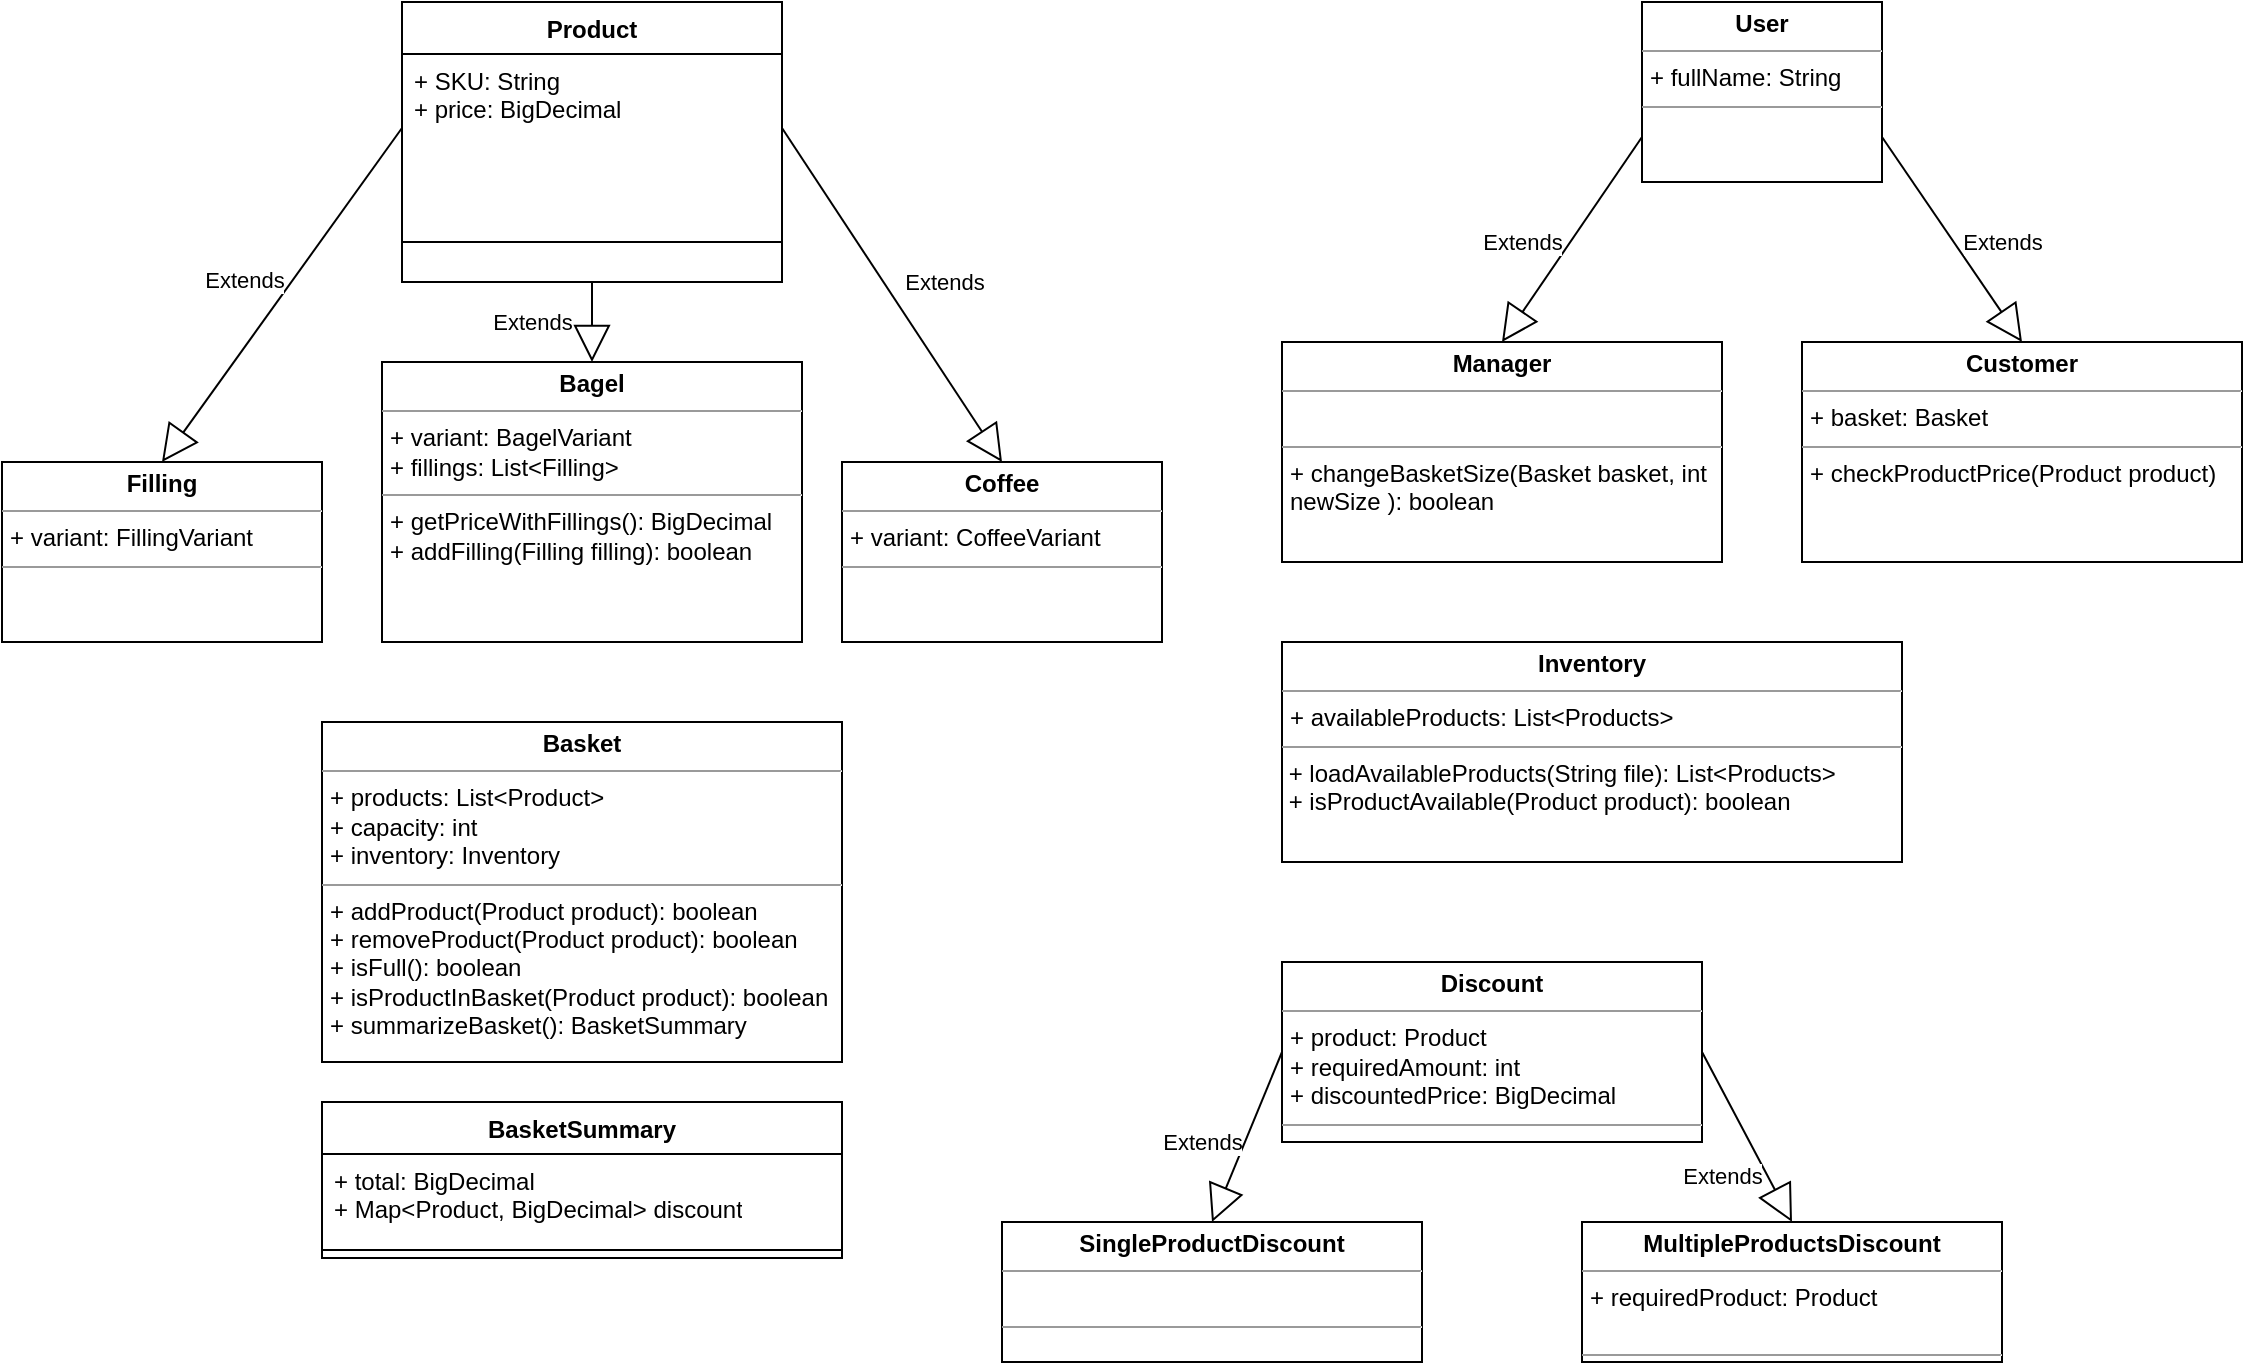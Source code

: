 <mxfile version="21.6.2" type="device">
  <diagram id="C5RBs43oDa-KdzZeNtuy" name="Page-1">
    <mxGraphModel dx="1155" dy="983" grid="1" gridSize="10" guides="1" tooltips="1" connect="1" arrows="1" fold="1" page="1" pageScale="1" pageWidth="827" pageHeight="1169" math="0" shadow="0">
      <root>
        <mxCell id="WIyWlLk6GJQsqaUBKTNV-0" />
        <mxCell id="WIyWlLk6GJQsqaUBKTNV-1" parent="WIyWlLk6GJQsqaUBKTNV-0" />
        <mxCell id="xAtnCrTWJtXElHwbF1yG-5" value="Product" style="swimlane;fontStyle=1;align=center;verticalAlign=top;childLayout=stackLayout;horizontal=1;startSize=26;horizontalStack=0;resizeParent=1;resizeParentMax=0;resizeLast=0;collapsible=1;marginBottom=0;whiteSpace=wrap;html=1;" parent="WIyWlLk6GJQsqaUBKTNV-1" vertex="1">
          <mxGeometry x="220" y="40" width="190" height="140" as="geometry" />
        </mxCell>
        <mxCell id="xAtnCrTWJtXElHwbF1yG-6" value="+ SKU: String&lt;br&gt;+ price: BigDecimal" style="text;strokeColor=none;fillColor=none;align=left;verticalAlign=top;spacingLeft=4;spacingRight=4;overflow=hidden;rotatable=0;points=[[0,0.5],[1,0.5]];portConstraint=eastwest;whiteSpace=wrap;html=1;" parent="xAtnCrTWJtXElHwbF1yG-5" vertex="1">
          <mxGeometry y="26" width="190" height="74" as="geometry" />
        </mxCell>
        <mxCell id="xAtnCrTWJtXElHwbF1yG-7" value="" style="line;strokeWidth=1;fillColor=none;align=left;verticalAlign=middle;spacingTop=-1;spacingLeft=3;spacingRight=3;rotatable=0;labelPosition=right;points=[];portConstraint=eastwest;strokeColor=inherit;" parent="xAtnCrTWJtXElHwbF1yG-5" vertex="1">
          <mxGeometry y="100" width="190" height="40" as="geometry" />
        </mxCell>
        <mxCell id="xAtnCrTWJtXElHwbF1yG-9" value="Extends" style="endArrow=block;endSize=16;endFill=0;html=1;rounded=0;entryX=0.5;entryY=0;entryDx=0;entryDy=0;" parent="WIyWlLk6GJQsqaUBKTNV-1" target="xAtnCrTWJtXElHwbF1yG-10" edge="1">
          <mxGeometry y="-30" width="160" relative="1" as="geometry">
            <mxPoint x="315" y="180" as="sourcePoint" />
            <mxPoint x="160" y="200" as="targetPoint" />
            <mxPoint as="offset" />
          </mxGeometry>
        </mxCell>
        <mxCell id="xAtnCrTWJtXElHwbF1yG-10" value="&lt;p style=&quot;margin:0px;margin-top:4px;text-align:center;&quot;&gt;&lt;b&gt;Bagel&lt;/b&gt;&lt;/p&gt;&lt;hr size=&quot;1&quot;&gt;&lt;p style=&quot;margin:0px;margin-left:4px;&quot;&gt;+ variant: BagelVariant&lt;/p&gt;&lt;p style=&quot;margin:0px;margin-left:4px;&quot;&gt;+ fillings: List&amp;lt;Filling&amp;gt;&lt;/p&gt;&lt;hr size=&quot;1&quot;&gt;&lt;p style=&quot;margin:0px;margin-left:4px;&quot;&gt;+ getPriceWithFillings(): BigDecimal&lt;/p&gt;&lt;p style=&quot;margin:0px;margin-left:4px;&quot;&gt;+ addFilling(Filling filling): boolean&lt;/p&gt;" style="verticalAlign=top;align=left;overflow=fill;fontSize=12;fontFamily=Helvetica;html=1;whiteSpace=wrap;" parent="WIyWlLk6GJQsqaUBKTNV-1" vertex="1">
          <mxGeometry x="210" y="220" width="210" height="140" as="geometry" />
        </mxCell>
        <mxCell id="xAtnCrTWJtXElHwbF1yG-11" value="&lt;p style=&quot;margin:0px;margin-top:4px;text-align:center;&quot;&gt;&lt;b&gt;Coffee&lt;/b&gt;&lt;/p&gt;&lt;hr size=&quot;1&quot;&gt;&lt;p style=&quot;margin:0px;margin-left:4px;&quot;&gt;+ variant: CoffeeVariant&lt;/p&gt;&lt;hr size=&quot;1&quot;&gt;&lt;p style=&quot;margin:0px;margin-left:4px;&quot;&gt;&lt;br&gt;&lt;/p&gt;" style="verticalAlign=top;align=left;overflow=fill;fontSize=12;fontFamily=Helvetica;html=1;whiteSpace=wrap;" parent="WIyWlLk6GJQsqaUBKTNV-1" vertex="1">
          <mxGeometry x="440" y="270" width="160" height="90" as="geometry" />
        </mxCell>
        <mxCell id="xAtnCrTWJtXElHwbF1yG-12" value="Extends" style="endArrow=block;endSize=16;endFill=0;html=1;rounded=0;exitX=1;exitY=0.5;exitDx=0;exitDy=0;entryX=0.5;entryY=0;entryDx=0;entryDy=0;" parent="WIyWlLk6GJQsqaUBKTNV-1" source="xAtnCrTWJtXElHwbF1yG-6" target="xAtnCrTWJtXElHwbF1yG-11" edge="1">
          <mxGeometry x="0.083" y="24" width="160" relative="1" as="geometry">
            <mxPoint x="420" y="200" as="sourcePoint" />
            <mxPoint x="353" y="273" as="targetPoint" />
            <mxPoint x="1" as="offset" />
          </mxGeometry>
        </mxCell>
        <mxCell id="xAtnCrTWJtXElHwbF1yG-13" value="&lt;p style=&quot;margin:0px;margin-top:4px;text-align:center;&quot;&gt;&lt;b&gt;Basket&lt;/b&gt;&lt;/p&gt;&lt;hr size=&quot;1&quot;&gt;&lt;p style=&quot;margin:0px;margin-left:4px;&quot;&gt;+ products: List&amp;lt;Product&amp;gt;&lt;/p&gt;&lt;p style=&quot;margin:0px;margin-left:4px;&quot;&gt;+ capacity: int&lt;/p&gt;&lt;p style=&quot;margin:0px;margin-left:4px;&quot;&gt;+ inventory: Inventory&lt;/p&gt;&lt;hr size=&quot;1&quot;&gt;&lt;p style=&quot;margin:0px;margin-left:4px;&quot;&gt;+ addProduct(Product product): boolean&lt;/p&gt;&lt;p style=&quot;margin:0px;margin-left:4px;&quot;&gt;+ removeProduct(Product product): boolean&lt;/p&gt;&lt;p style=&quot;margin:0px;margin-left:4px;&quot;&gt;+ isFull(): boolean&lt;/p&gt;&lt;p style=&quot;margin:0px;margin-left:4px;&quot;&gt;+ isProductInBasket(Product product): boolean&lt;/p&gt;&lt;p style=&quot;margin:0px;margin-left:4px;&quot;&gt;+ summarizeBasket(): BasketSummary&lt;/p&gt;&lt;p style=&quot;margin:0px;margin-left:4px;&quot;&gt;&lt;br&gt;&lt;/p&gt;&lt;p style=&quot;margin:0px;margin-left:4px;&quot;&gt;&lt;br&gt;&lt;/p&gt;" style="verticalAlign=top;align=left;overflow=fill;fontSize=12;fontFamily=Helvetica;html=1;whiteSpace=wrap;" parent="WIyWlLk6GJQsqaUBKTNV-1" vertex="1">
          <mxGeometry x="180" y="400" width="260" height="170" as="geometry" />
        </mxCell>
        <mxCell id="xAtnCrTWJtXElHwbF1yG-14" value="&lt;p style=&quot;margin:0px;margin-top:4px;text-align:center;&quot;&gt;&lt;b&gt;User&lt;/b&gt;&lt;/p&gt;&lt;hr size=&quot;1&quot;&gt;&lt;p style=&quot;margin:0px;margin-left:4px;&quot;&gt;+ fullName: String&lt;/p&gt;&lt;hr size=&quot;1&quot;&gt;&lt;p style=&quot;margin:0px;margin-left:4px;&quot;&gt;&lt;br&gt;&lt;/p&gt;" style="verticalAlign=top;align=left;overflow=fill;fontSize=12;fontFamily=Helvetica;html=1;whiteSpace=wrap;" parent="WIyWlLk6GJQsqaUBKTNV-1" vertex="1">
          <mxGeometry x="840" y="40" width="120" height="90" as="geometry" />
        </mxCell>
        <mxCell id="xAtnCrTWJtXElHwbF1yG-15" value="&lt;p style=&quot;margin:0px;margin-top:4px;text-align:center;&quot;&gt;&lt;b&gt;Manager&lt;/b&gt;&lt;/p&gt;&lt;hr size=&quot;1&quot;&gt;&lt;p style=&quot;margin:0px;margin-left:4px;&quot;&gt;&lt;br&gt;&lt;/p&gt;&lt;hr size=&quot;1&quot;&gt;&lt;p style=&quot;margin:0px;margin-left:4px;&quot;&gt;+ changeBasketSize(Basket basket, int newSize ): boolean&lt;/p&gt;" style="verticalAlign=top;align=left;overflow=fill;fontSize=12;fontFamily=Helvetica;html=1;whiteSpace=wrap;" parent="WIyWlLk6GJQsqaUBKTNV-1" vertex="1">
          <mxGeometry x="660" y="210" width="220" height="110" as="geometry" />
        </mxCell>
        <mxCell id="xAtnCrTWJtXElHwbF1yG-16" value="&lt;p style=&quot;margin:0px;margin-top:4px;text-align:center;&quot;&gt;&lt;b&gt;Customer&lt;/b&gt;&lt;/p&gt;&lt;hr size=&quot;1&quot;&gt;&lt;p style=&quot;margin:0px;margin-left:4px;&quot;&gt;+ basket: Basket&lt;/p&gt;&lt;hr size=&quot;1&quot;&gt;&lt;p style=&quot;margin:0px;margin-left:4px;&quot;&gt;+ checkProductPrice(Product product)&lt;/p&gt;&lt;p style=&quot;margin:0px;margin-left:4px;&quot;&gt;&lt;br&gt;&lt;/p&gt;" style="verticalAlign=top;align=left;overflow=fill;fontSize=12;fontFamily=Helvetica;html=1;whiteSpace=wrap;" parent="WIyWlLk6GJQsqaUBKTNV-1" vertex="1">
          <mxGeometry x="920" y="210" width="220" height="110" as="geometry" />
        </mxCell>
        <mxCell id="xAtnCrTWJtXElHwbF1yG-17" value="Extends" style="endArrow=block;endSize=16;endFill=0;html=1;rounded=0;exitX=1;exitY=0.75;exitDx=0;exitDy=0;entryX=0.5;entryY=0;entryDx=0;entryDy=0;" parent="WIyWlLk6GJQsqaUBKTNV-1" source="xAtnCrTWJtXElHwbF1yG-14" target="xAtnCrTWJtXElHwbF1yG-16" edge="1">
          <mxGeometry x="0.244" y="20" width="160" relative="1" as="geometry">
            <mxPoint x="1030" y="120" as="sourcePoint" />
            <mxPoint x="1110" y="186" as="targetPoint" />
            <mxPoint as="offset" />
          </mxGeometry>
        </mxCell>
        <mxCell id="xAtnCrTWJtXElHwbF1yG-18" value="Extends" style="endArrow=block;endSize=16;endFill=0;html=1;rounded=0;exitX=0;exitY=0.75;exitDx=0;exitDy=0;entryX=0.5;entryY=0;entryDx=0;entryDy=0;" parent="WIyWlLk6GJQsqaUBKTNV-1" source="xAtnCrTWJtXElHwbF1yG-14" target="xAtnCrTWJtXElHwbF1yG-15" edge="1">
          <mxGeometry x="0.244" y="-20" width="160" relative="1" as="geometry">
            <mxPoint x="460" y="204" as="sourcePoint" />
            <mxPoint x="540" y="270" as="targetPoint" />
            <mxPoint as="offset" />
          </mxGeometry>
        </mxCell>
        <mxCell id="xAtnCrTWJtXElHwbF1yG-19" value="&lt;p style=&quot;margin:0px;margin-top:4px;text-align:center;&quot;&gt;&lt;b&gt;Filling&lt;/b&gt;&lt;/p&gt;&lt;hr size=&quot;1&quot;&gt;&lt;p style=&quot;margin:0px;margin-left:4px;&quot;&gt;+ variant: FillingVariant&lt;/p&gt;&lt;hr size=&quot;1&quot;&gt;&lt;p style=&quot;margin:0px;margin-left:4px;&quot;&gt;&lt;br&gt;&lt;/p&gt;" style="verticalAlign=top;align=left;overflow=fill;fontSize=12;fontFamily=Helvetica;html=1;whiteSpace=wrap;" parent="WIyWlLk6GJQsqaUBKTNV-1" vertex="1">
          <mxGeometry x="20" y="270" width="160" height="90" as="geometry" />
        </mxCell>
        <mxCell id="xAtnCrTWJtXElHwbF1yG-20" value="Extends" style="endArrow=block;endSize=16;endFill=0;html=1;rounded=0;entryX=0.5;entryY=0;entryDx=0;entryDy=0;exitX=0;exitY=0.5;exitDx=0;exitDy=0;" parent="WIyWlLk6GJQsqaUBKTNV-1" source="xAtnCrTWJtXElHwbF1yG-6" target="xAtnCrTWJtXElHwbF1yG-19" edge="1">
          <mxGeometry x="0.048" y="-20" width="160" relative="1" as="geometry">
            <mxPoint x="230" y="100" as="sourcePoint" />
            <mxPoint x="190" y="170" as="targetPoint" />
            <mxPoint as="offset" />
          </mxGeometry>
        </mxCell>
        <mxCell id="xAtnCrTWJtXElHwbF1yG-21" value="&lt;p style=&quot;margin:0px;margin-top:4px;text-align:center;&quot;&gt;&lt;b&gt;Inventory&lt;/b&gt;&lt;/p&gt;&lt;hr size=&quot;1&quot;&gt;&lt;p style=&quot;margin:0px;margin-left:4px;&quot;&gt;+ availableProducts: List&amp;lt;Products&amp;gt;&lt;/p&gt;&lt;hr size=&quot;1&quot;&gt;&lt;p style=&quot;margin:0px;margin-left:4px;&quot;&gt;&lt;/p&gt;&amp;nbsp;+ loadAvailableProducts(String file): List&amp;lt;Products&amp;gt;&lt;br&gt;&amp;nbsp;+ isProductAvailable(Product product): boolean" style="verticalAlign=top;align=left;overflow=fill;fontSize=12;fontFamily=Helvetica;html=1;whiteSpace=wrap;" parent="WIyWlLk6GJQsqaUBKTNV-1" vertex="1">
          <mxGeometry x="660" y="360" width="310" height="110" as="geometry" />
        </mxCell>
        <mxCell id="sxbgGrU8w2DcSn4U72LK-0" value="BasketSummary&lt;br&gt;" style="swimlane;fontStyle=1;align=center;verticalAlign=top;childLayout=stackLayout;horizontal=1;startSize=26;horizontalStack=0;resizeParent=1;resizeParentMax=0;resizeLast=0;collapsible=1;marginBottom=0;whiteSpace=wrap;html=1;" vertex="1" parent="WIyWlLk6GJQsqaUBKTNV-1">
          <mxGeometry x="180" y="590" width="260" height="78" as="geometry" />
        </mxCell>
        <mxCell id="sxbgGrU8w2DcSn4U72LK-1" value="+ total: BigDecimal&lt;br&gt;+ Map&amp;lt;Product, BigDecimal&amp;gt; discount" style="text;strokeColor=none;fillColor=none;align=left;verticalAlign=top;spacingLeft=4;spacingRight=4;overflow=hidden;rotatable=0;points=[[0,0.5],[1,0.5]];portConstraint=eastwest;whiteSpace=wrap;html=1;" vertex="1" parent="sxbgGrU8w2DcSn4U72LK-0">
          <mxGeometry y="26" width="260" height="44" as="geometry" />
        </mxCell>
        <mxCell id="sxbgGrU8w2DcSn4U72LK-2" value="" style="line;strokeWidth=1;fillColor=none;align=left;verticalAlign=middle;spacingTop=-1;spacingLeft=3;spacingRight=3;rotatable=0;labelPosition=right;points=[];portConstraint=eastwest;strokeColor=inherit;" vertex="1" parent="sxbgGrU8w2DcSn4U72LK-0">
          <mxGeometry y="70" width="260" height="8" as="geometry" />
        </mxCell>
        <mxCell id="sxbgGrU8w2DcSn4U72LK-5" value="&lt;p style=&quot;margin:0px;margin-top:4px;text-align:center;&quot;&gt;&lt;b&gt;Discount&lt;/b&gt;&lt;/p&gt;&lt;hr size=&quot;1&quot;&gt;&lt;p style=&quot;margin:0px;margin-left:4px;&quot;&gt;+ product: Product&lt;/p&gt;&lt;p style=&quot;margin:0px;margin-left:4px;&quot;&gt;+ requiredAmount: int&lt;/p&gt;&lt;p style=&quot;margin:0px;margin-left:4px;&quot;&gt;+ discountedPrice: BigDecimal&lt;/p&gt;&lt;hr size=&quot;1&quot;&gt;&lt;p style=&quot;margin:0px;margin-left:4px;&quot;&gt;&lt;br&gt;&lt;/p&gt;" style="verticalAlign=top;align=left;overflow=fill;fontSize=12;fontFamily=Helvetica;html=1;whiteSpace=wrap;" vertex="1" parent="WIyWlLk6GJQsqaUBKTNV-1">
          <mxGeometry x="660" y="520" width="210" height="90" as="geometry" />
        </mxCell>
        <mxCell id="sxbgGrU8w2DcSn4U72LK-6" value="&lt;p style=&quot;margin:0px;margin-top:4px;text-align:center;&quot;&gt;&lt;b&gt;SingleProductDiscount&lt;/b&gt;&lt;/p&gt;&lt;hr size=&quot;1&quot;&gt;&lt;p style=&quot;margin:0px;margin-left:4px;&quot;&gt;&lt;br&gt;&lt;/p&gt;&lt;hr size=&quot;1&quot;&gt;&lt;p style=&quot;margin:0px;margin-left:4px;&quot;&gt;&lt;br&gt;&lt;/p&gt;" style="verticalAlign=top;align=left;overflow=fill;fontSize=12;fontFamily=Helvetica;html=1;whiteSpace=wrap;" vertex="1" parent="WIyWlLk6GJQsqaUBKTNV-1">
          <mxGeometry x="520" y="650" width="210" height="70" as="geometry" />
        </mxCell>
        <mxCell id="sxbgGrU8w2DcSn4U72LK-7" value="&lt;p style=&quot;margin:0px;margin-top:4px;text-align:center;&quot;&gt;&lt;b&gt;MultipleProductsDiscount&lt;/b&gt;&lt;/p&gt;&lt;hr size=&quot;1&quot;&gt;&lt;p style=&quot;margin:0px;margin-left:4px;&quot;&gt;+ requiredProduct: Product&lt;/p&gt;&lt;p style=&quot;margin:0px;margin-left:4px;&quot;&gt;&lt;br&gt;&lt;/p&gt;&lt;hr size=&quot;1&quot;&gt;&lt;p style=&quot;margin:0px;margin-left:4px;&quot;&gt;&lt;br&gt;&lt;/p&gt;" style="verticalAlign=top;align=left;overflow=fill;fontSize=12;fontFamily=Helvetica;html=1;whiteSpace=wrap;" vertex="1" parent="WIyWlLk6GJQsqaUBKTNV-1">
          <mxGeometry x="810" y="650" width="210" height="70" as="geometry" />
        </mxCell>
        <mxCell id="sxbgGrU8w2DcSn4U72LK-8" value="Extends" style="endArrow=block;endSize=16;endFill=0;html=1;rounded=0;exitX=0;exitY=0.5;exitDx=0;exitDy=0;entryX=0.5;entryY=0;entryDx=0;entryDy=0;" edge="1" parent="WIyWlLk6GJQsqaUBKTNV-1" source="sxbgGrU8w2DcSn4U72LK-5" target="sxbgGrU8w2DcSn4U72LK-6">
          <mxGeometry x="0.244" y="-20" width="160" relative="1" as="geometry">
            <mxPoint x="850" y="118" as="sourcePoint" />
            <mxPoint x="780" y="220" as="targetPoint" />
            <mxPoint as="offset" />
          </mxGeometry>
        </mxCell>
        <mxCell id="sxbgGrU8w2DcSn4U72LK-9" value="Extends" style="endArrow=block;endSize=16;endFill=0;html=1;rounded=0;exitX=1;exitY=0.5;exitDx=0;exitDy=0;entryX=0.5;entryY=0;entryDx=0;entryDy=0;" edge="1" parent="WIyWlLk6GJQsqaUBKTNV-1" source="sxbgGrU8w2DcSn4U72LK-5" target="sxbgGrU8w2DcSn4U72LK-7">
          <mxGeometry x="0.244" y="-20" width="160" relative="1" as="geometry">
            <mxPoint x="860" y="128" as="sourcePoint" />
            <mxPoint x="790" y="230" as="targetPoint" />
            <mxPoint as="offset" />
          </mxGeometry>
        </mxCell>
      </root>
    </mxGraphModel>
  </diagram>
</mxfile>
